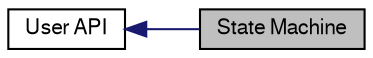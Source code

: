 digraph "State Machine"
{
  edge [fontname="FreeSans",fontsize="10",labelfontname="FreeSans",labelfontsize="10"];
  node [fontname="FreeSans",fontsize="10",shape=record];
  rankdir=LR;
  Node0 [label="State Machine",height=0.2,width=0.4,color="black", fillcolor="grey75", style="filled" fontcolor="black"];
  Node1 [label="User API",height=0.2,width=0.4,color="black", fillcolor="white", style="filled",URL="$group__userapi.html"];
  Node1->Node0 [shape=plaintext, color="midnightblue", dir="back", style="solid"];
}
